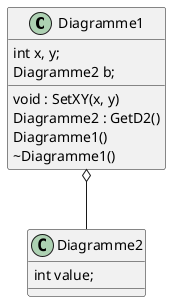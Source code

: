 @startuml
skinparam classAttributeIconSize 0

class Diagramme1
{
int x, y;
Diagramme2 b;
void : SetXY(x, y)
Diagramme2 : GetD2()
Diagramme1()
~Diagramme1()
}
Diagramme1 o-- Diagramme2

class Diagramme2
{
int value;
}
@enduml